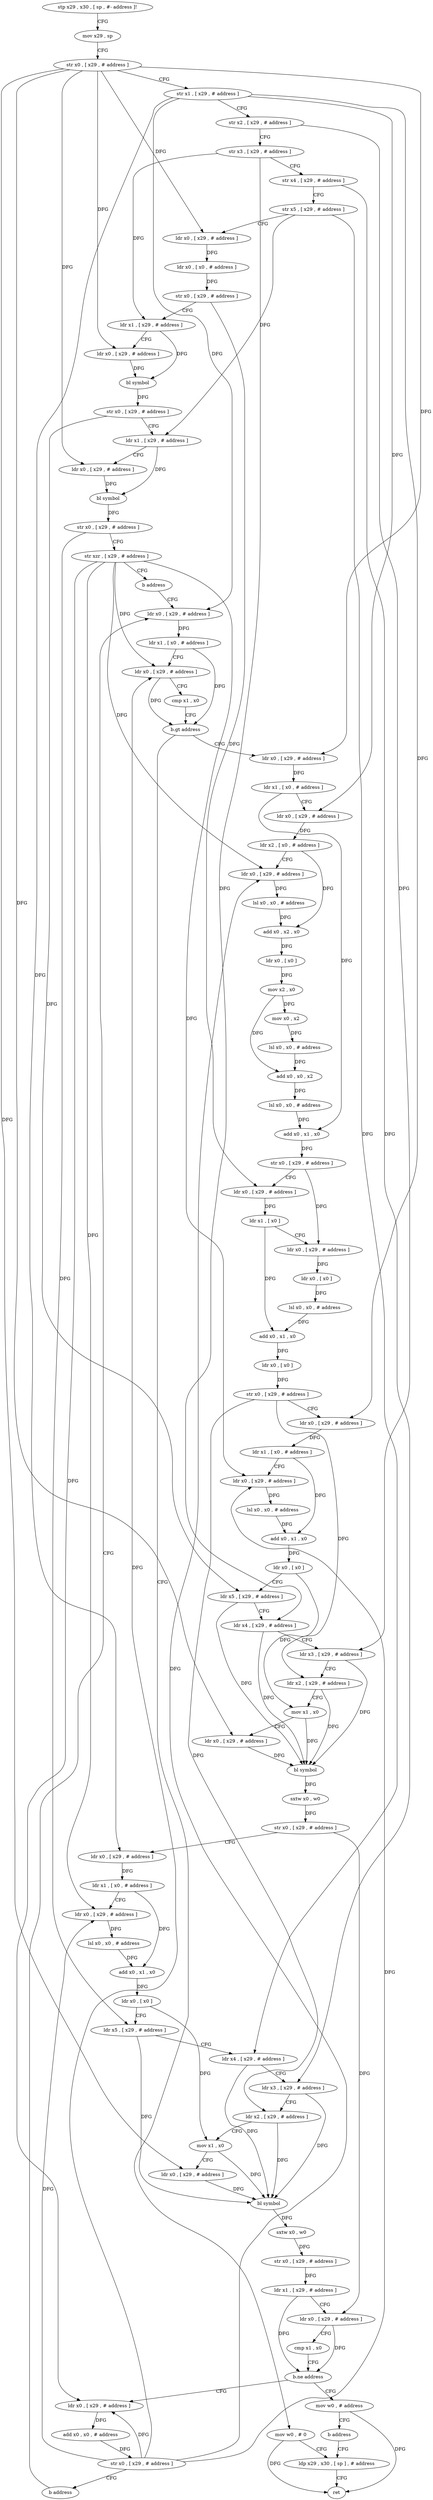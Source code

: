digraph "func" {
"4455884" [label = "stp x29 , x30 , [ sp , #- address ]!" ]
"4455888" [label = "mov x29 , sp" ]
"4455892" [label = "str x0 , [ x29 , # address ]" ]
"4455896" [label = "str x1 , [ x29 , # address ]" ]
"4455900" [label = "str x2 , [ x29 , # address ]" ]
"4455904" [label = "str x3 , [ x29 , # address ]" ]
"4455908" [label = "str x4 , [ x29 , # address ]" ]
"4455912" [label = "str x5 , [ x29 , # address ]" ]
"4455916" [label = "ldr x0 , [ x29 , # address ]" ]
"4455920" [label = "ldr x0 , [ x0 , # address ]" ]
"4455924" [label = "str x0 , [ x29 , # address ]" ]
"4455928" [label = "ldr x1 , [ x29 , # address ]" ]
"4455932" [label = "ldr x0 , [ x29 , # address ]" ]
"4455936" [label = "bl symbol" ]
"4455940" [label = "str x0 , [ x29 , # address ]" ]
"4455944" [label = "ldr x1 , [ x29 , # address ]" ]
"4455948" [label = "ldr x0 , [ x29 , # address ]" ]
"4455952" [label = "bl symbol" ]
"4455956" [label = "str x0 , [ x29 , # address ]" ]
"4455960" [label = "str xzr , [ x29 , # address ]" ]
"4455964" [label = "b address" ]
"4456220" [label = "ldr x0 , [ x29 , # address ]" ]
"4456224" [label = "ldr x1 , [ x0 , # address ]" ]
"4456228" [label = "ldr x0 , [ x29 , # address ]" ]
"4456232" [label = "cmp x1 , x0" ]
"4456236" [label = "b.gt address" ]
"4455968" [label = "ldr x0 , [ x29 , # address ]" ]
"4456240" [label = "mov w0 , # 0" ]
"4455972" [label = "ldr x1 , [ x0 , # address ]" ]
"4455976" [label = "ldr x0 , [ x29 , # address ]" ]
"4455980" [label = "ldr x2 , [ x0 , # address ]" ]
"4455984" [label = "ldr x0 , [ x29 , # address ]" ]
"4455988" [label = "lsl x0 , x0 , # address" ]
"4455992" [label = "add x0 , x2 , x0" ]
"4455996" [label = "ldr x0 , [ x0 ]" ]
"4456000" [label = "mov x2 , x0" ]
"4456004" [label = "mov x0 , x2" ]
"4456008" [label = "lsl x0 , x0 , # address" ]
"4456012" [label = "add x0 , x0 , x2" ]
"4456016" [label = "lsl x0 , x0 , # address" ]
"4456020" [label = "add x0 , x1 , x0" ]
"4456024" [label = "str x0 , [ x29 , # address ]" ]
"4456028" [label = "ldr x0 , [ x29 , # address ]" ]
"4456032" [label = "ldr x1 , [ x0 ]" ]
"4456036" [label = "ldr x0 , [ x29 , # address ]" ]
"4456040" [label = "ldr x0 , [ x0 ]" ]
"4456044" [label = "lsl x0 , x0 , # address" ]
"4456048" [label = "add x0 , x1 , x0" ]
"4456052" [label = "ldr x0 , [ x0 ]" ]
"4456056" [label = "str x0 , [ x29 , # address ]" ]
"4456060" [label = "ldr x0 , [ x29 , # address ]" ]
"4456064" [label = "ldr x1 , [ x0 , # address ]" ]
"4456068" [label = "ldr x0 , [ x29 , # address ]" ]
"4456072" [label = "lsl x0 , x0 , # address" ]
"4456076" [label = "add x0 , x1 , x0" ]
"4456080" [label = "ldr x0 , [ x0 ]" ]
"4456084" [label = "ldr x5 , [ x29 , # address ]" ]
"4456088" [label = "ldr x4 , [ x29 , # address ]" ]
"4456092" [label = "ldr x3 , [ x29 , # address ]" ]
"4456096" [label = "ldr x2 , [ x29 , # address ]" ]
"4456100" [label = "mov x1 , x0" ]
"4456104" [label = "ldr x0 , [ x29 , # address ]" ]
"4456108" [label = "bl symbol" ]
"4456112" [label = "sxtw x0 , w0" ]
"4456116" [label = "str x0 , [ x29 , # address ]" ]
"4456120" [label = "ldr x0 , [ x29 , # address ]" ]
"4456124" [label = "ldr x1 , [ x0 , # address ]" ]
"4456128" [label = "ldr x0 , [ x29 , # address ]" ]
"4456132" [label = "lsl x0 , x0 , # address" ]
"4456136" [label = "add x0 , x1 , x0" ]
"4456140" [label = "ldr x0 , [ x0 ]" ]
"4456144" [label = "ldr x5 , [ x29 , # address ]" ]
"4456148" [label = "ldr x4 , [ x29 , # address ]" ]
"4456152" [label = "ldr x3 , [ x29 , # address ]" ]
"4456156" [label = "ldr x2 , [ x29 , # address ]" ]
"4456160" [label = "mov x1 , x0" ]
"4456164" [label = "ldr x0 , [ x29 , # address ]" ]
"4456168" [label = "bl symbol" ]
"4456172" [label = "sxtw x0 , w0" ]
"4456176" [label = "str x0 , [ x29 , # address ]" ]
"4456180" [label = "ldr x1 , [ x29 , # address ]" ]
"4456184" [label = "ldr x0 , [ x29 , # address ]" ]
"4456188" [label = "cmp x1 , x0" ]
"4456192" [label = "b.ne address" ]
"4456212" [label = "mov w0 , # address" ]
"4456196" [label = "ldr x0 , [ x29 , # address ]" ]
"4456244" [label = "ldp x29 , x30 , [ sp ] , # address" ]
"4456216" [label = "b address" ]
"4456200" [label = "add x0 , x0 , # address" ]
"4456204" [label = "str x0 , [ x29 , # address ]" ]
"4456208" [label = "b address" ]
"4456248" [label = "ret" ]
"4455884" -> "4455888" [ label = "CFG" ]
"4455888" -> "4455892" [ label = "CFG" ]
"4455892" -> "4455896" [ label = "CFG" ]
"4455892" -> "4455916" [ label = "DFG" ]
"4455892" -> "4455932" [ label = "DFG" ]
"4455892" -> "4455948" [ label = "DFG" ]
"4455892" -> "4455968" [ label = "DFG" ]
"4455892" -> "4456104" [ label = "DFG" ]
"4455892" -> "4456164" [ label = "DFG" ]
"4455896" -> "4455900" [ label = "CFG" ]
"4455896" -> "4456220" [ label = "DFG" ]
"4455896" -> "4455976" [ label = "DFG" ]
"4455896" -> "4456060" [ label = "DFG" ]
"4455896" -> "4456120" [ label = "DFG" ]
"4455900" -> "4455904" [ label = "CFG" ]
"4455900" -> "4456092" [ label = "DFG" ]
"4455904" -> "4455908" [ label = "CFG" ]
"4455904" -> "4455928" [ label = "DFG" ]
"4455904" -> "4456088" [ label = "DFG" ]
"4455908" -> "4455912" [ label = "CFG" ]
"4455908" -> "4456152" [ label = "DFG" ]
"4455912" -> "4455916" [ label = "CFG" ]
"4455912" -> "4455944" [ label = "DFG" ]
"4455912" -> "4456148" [ label = "DFG" ]
"4455916" -> "4455920" [ label = "DFG" ]
"4455920" -> "4455924" [ label = "DFG" ]
"4455924" -> "4455928" [ label = "CFG" ]
"4455924" -> "4456028" [ label = "DFG" ]
"4455928" -> "4455932" [ label = "CFG" ]
"4455928" -> "4455936" [ label = "DFG" ]
"4455932" -> "4455936" [ label = "DFG" ]
"4455936" -> "4455940" [ label = "DFG" ]
"4455940" -> "4455944" [ label = "CFG" ]
"4455940" -> "4456084" [ label = "DFG" ]
"4455944" -> "4455948" [ label = "CFG" ]
"4455944" -> "4455952" [ label = "DFG" ]
"4455948" -> "4455952" [ label = "DFG" ]
"4455952" -> "4455956" [ label = "DFG" ]
"4455956" -> "4455960" [ label = "CFG" ]
"4455956" -> "4456144" [ label = "DFG" ]
"4455960" -> "4455964" [ label = "CFG" ]
"4455960" -> "4456228" [ label = "DFG" ]
"4455960" -> "4455984" [ label = "DFG" ]
"4455960" -> "4456068" [ label = "DFG" ]
"4455960" -> "4456128" [ label = "DFG" ]
"4455960" -> "4456196" [ label = "DFG" ]
"4455964" -> "4456220" [ label = "CFG" ]
"4456220" -> "4456224" [ label = "DFG" ]
"4456224" -> "4456228" [ label = "CFG" ]
"4456224" -> "4456236" [ label = "DFG" ]
"4456228" -> "4456232" [ label = "CFG" ]
"4456228" -> "4456236" [ label = "DFG" ]
"4456232" -> "4456236" [ label = "CFG" ]
"4456236" -> "4455968" [ label = "CFG" ]
"4456236" -> "4456240" [ label = "CFG" ]
"4455968" -> "4455972" [ label = "DFG" ]
"4456240" -> "4456244" [ label = "CFG" ]
"4456240" -> "4456248" [ label = "DFG" ]
"4455972" -> "4455976" [ label = "CFG" ]
"4455972" -> "4456020" [ label = "DFG" ]
"4455976" -> "4455980" [ label = "DFG" ]
"4455980" -> "4455984" [ label = "CFG" ]
"4455980" -> "4455992" [ label = "DFG" ]
"4455984" -> "4455988" [ label = "DFG" ]
"4455988" -> "4455992" [ label = "DFG" ]
"4455992" -> "4455996" [ label = "DFG" ]
"4455996" -> "4456000" [ label = "DFG" ]
"4456000" -> "4456004" [ label = "DFG" ]
"4456000" -> "4456012" [ label = "DFG" ]
"4456004" -> "4456008" [ label = "DFG" ]
"4456008" -> "4456012" [ label = "DFG" ]
"4456012" -> "4456016" [ label = "DFG" ]
"4456016" -> "4456020" [ label = "DFG" ]
"4456020" -> "4456024" [ label = "DFG" ]
"4456024" -> "4456028" [ label = "CFG" ]
"4456024" -> "4456036" [ label = "DFG" ]
"4456028" -> "4456032" [ label = "DFG" ]
"4456032" -> "4456036" [ label = "CFG" ]
"4456032" -> "4456048" [ label = "DFG" ]
"4456036" -> "4456040" [ label = "DFG" ]
"4456040" -> "4456044" [ label = "DFG" ]
"4456044" -> "4456048" [ label = "DFG" ]
"4456048" -> "4456052" [ label = "DFG" ]
"4456052" -> "4456056" [ label = "DFG" ]
"4456056" -> "4456060" [ label = "CFG" ]
"4456056" -> "4456096" [ label = "DFG" ]
"4456056" -> "4456156" [ label = "DFG" ]
"4456060" -> "4456064" [ label = "DFG" ]
"4456064" -> "4456068" [ label = "CFG" ]
"4456064" -> "4456076" [ label = "DFG" ]
"4456068" -> "4456072" [ label = "DFG" ]
"4456072" -> "4456076" [ label = "DFG" ]
"4456076" -> "4456080" [ label = "DFG" ]
"4456080" -> "4456084" [ label = "CFG" ]
"4456080" -> "4456100" [ label = "DFG" ]
"4456084" -> "4456088" [ label = "CFG" ]
"4456084" -> "4456108" [ label = "DFG" ]
"4456088" -> "4456092" [ label = "CFG" ]
"4456088" -> "4456108" [ label = "DFG" ]
"4456092" -> "4456096" [ label = "CFG" ]
"4456092" -> "4456108" [ label = "DFG" ]
"4456096" -> "4456100" [ label = "CFG" ]
"4456096" -> "4456108" [ label = "DFG" ]
"4456100" -> "4456104" [ label = "CFG" ]
"4456100" -> "4456108" [ label = "DFG" ]
"4456104" -> "4456108" [ label = "DFG" ]
"4456108" -> "4456112" [ label = "DFG" ]
"4456112" -> "4456116" [ label = "DFG" ]
"4456116" -> "4456120" [ label = "CFG" ]
"4456116" -> "4456184" [ label = "DFG" ]
"4456120" -> "4456124" [ label = "DFG" ]
"4456124" -> "4456128" [ label = "CFG" ]
"4456124" -> "4456136" [ label = "DFG" ]
"4456128" -> "4456132" [ label = "DFG" ]
"4456132" -> "4456136" [ label = "DFG" ]
"4456136" -> "4456140" [ label = "DFG" ]
"4456140" -> "4456144" [ label = "CFG" ]
"4456140" -> "4456160" [ label = "DFG" ]
"4456144" -> "4456148" [ label = "CFG" ]
"4456144" -> "4456168" [ label = "DFG" ]
"4456148" -> "4456152" [ label = "CFG" ]
"4456148" -> "4456168" [ label = "DFG" ]
"4456152" -> "4456156" [ label = "CFG" ]
"4456152" -> "4456168" [ label = "DFG" ]
"4456156" -> "4456160" [ label = "CFG" ]
"4456156" -> "4456168" [ label = "DFG" ]
"4456160" -> "4456164" [ label = "CFG" ]
"4456160" -> "4456168" [ label = "DFG" ]
"4456164" -> "4456168" [ label = "DFG" ]
"4456168" -> "4456172" [ label = "DFG" ]
"4456172" -> "4456176" [ label = "DFG" ]
"4456176" -> "4456180" [ label = "DFG" ]
"4456180" -> "4456184" [ label = "CFG" ]
"4456180" -> "4456192" [ label = "DFG" ]
"4456184" -> "4456188" [ label = "CFG" ]
"4456184" -> "4456192" [ label = "DFG" ]
"4456188" -> "4456192" [ label = "CFG" ]
"4456192" -> "4456212" [ label = "CFG" ]
"4456192" -> "4456196" [ label = "CFG" ]
"4456212" -> "4456216" [ label = "CFG" ]
"4456212" -> "4456248" [ label = "DFG" ]
"4456196" -> "4456200" [ label = "DFG" ]
"4456244" -> "4456248" [ label = "CFG" ]
"4456216" -> "4456244" [ label = "CFG" ]
"4456200" -> "4456204" [ label = "DFG" ]
"4456204" -> "4456208" [ label = "CFG" ]
"4456204" -> "4456228" [ label = "DFG" ]
"4456204" -> "4455984" [ label = "DFG" ]
"4456204" -> "4456068" [ label = "DFG" ]
"4456204" -> "4456128" [ label = "DFG" ]
"4456204" -> "4456196" [ label = "DFG" ]
"4456208" -> "4456220" [ label = "CFG" ]
}
